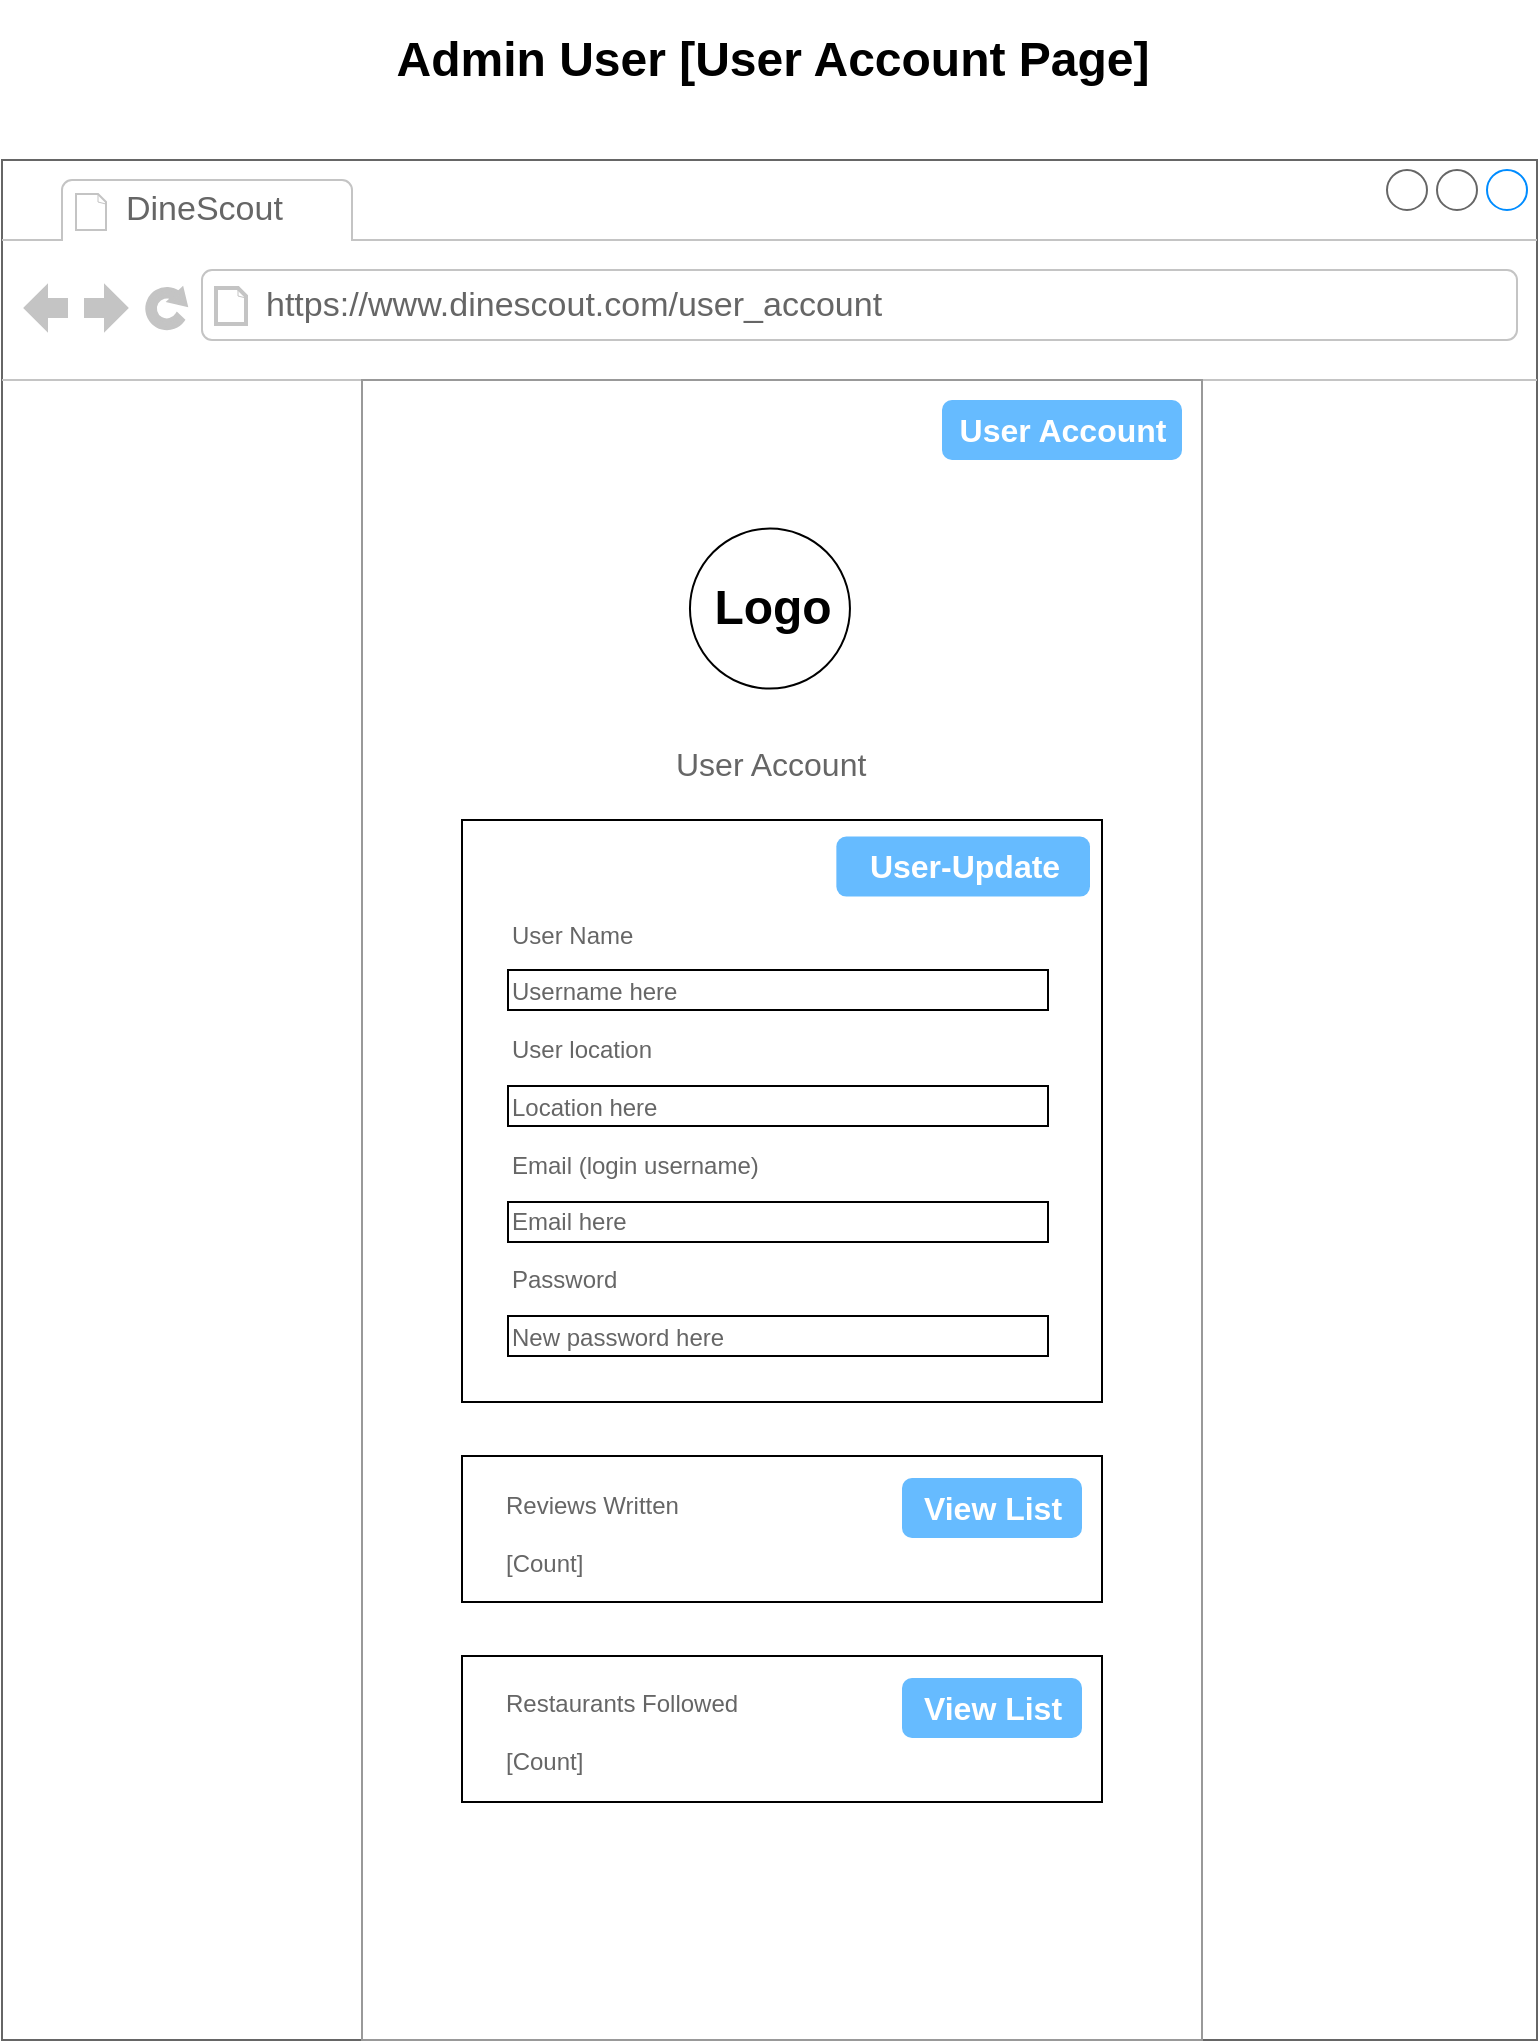 <mxfile version="24.8.0">
  <diagram name="Page-1" id="7DEqTBIz94n6Rveza3Td">
    <mxGraphModel dx="1498" dy="1097" grid="1" gridSize="10" guides="1" tooltips="1" connect="1" arrows="1" fold="1" page="1" pageScale="1" pageWidth="850" pageHeight="1100" math="0" shadow="0">
      <root>
        <mxCell id="0" />
        <mxCell id="1" parent="0" />
        <mxCell id="oLaJz7xng8UXdoUwY1kT-1" value="" style="strokeWidth=1;shadow=0;dashed=0;align=center;html=1;shape=mxgraph.mockup.containers.browserWindow;rSize=0;strokeColor=#666666;strokeColor2=#008cff;strokeColor3=#c4c4c4;mainText=,;recursiveResize=0;" vertex="1" parent="1">
          <mxGeometry x="40" y="120" width="767.5" height="940" as="geometry" />
        </mxCell>
        <mxCell id="oLaJz7xng8UXdoUwY1kT-2" value="DineScout" style="strokeWidth=1;shadow=0;dashed=0;align=center;html=1;shape=mxgraph.mockup.containers.anchor;fontSize=17;fontColor=#666666;align=left;whiteSpace=wrap;" vertex="1" parent="oLaJz7xng8UXdoUwY1kT-1">
          <mxGeometry x="60" y="12" width="110" height="26" as="geometry" />
        </mxCell>
        <mxCell id="oLaJz7xng8UXdoUwY1kT-3" value="https://www.dinescout.com/user_account" style="strokeWidth=1;shadow=0;dashed=0;align=center;html=1;shape=mxgraph.mockup.containers.anchor;rSize=0;fontSize=17;fontColor=#666666;align=left;" vertex="1" parent="oLaJz7xng8UXdoUwY1kT-1">
          <mxGeometry x="130" y="60" width="250" height="26" as="geometry" />
        </mxCell>
        <mxCell id="oLaJz7xng8UXdoUwY1kT-4" value="" style="strokeWidth=1;shadow=0;dashed=0;align=center;html=1;shape=mxgraph.mockup.forms.rrect;rSize=0;strokeColor=#999999;fillColor=#ffffff;" vertex="1" parent="oLaJz7xng8UXdoUwY1kT-1">
          <mxGeometry x="180" y="110" width="420" height="830" as="geometry" />
        </mxCell>
        <mxCell id="oLaJz7xng8UXdoUwY1kT-5" value="" style="rounded=0;whiteSpace=wrap;html=1;" vertex="1" parent="oLaJz7xng8UXdoUwY1kT-4">
          <mxGeometry x="50" y="220" width="320" height="291" as="geometry" />
        </mxCell>
        <mxCell id="oLaJz7xng8UXdoUwY1kT-6" value="" style="ellipse;whiteSpace=wrap;html=1;aspect=fixed;" vertex="1" parent="oLaJz7xng8UXdoUwY1kT-4">
          <mxGeometry x="163.98" y="74.303" width="80" height="80" as="geometry" />
        </mxCell>
        <mxCell id="oLaJz7xng8UXdoUwY1kT-7" value="Logo" style="text;strokeColor=none;fillColor=none;html=1;fontSize=24;fontStyle=1;verticalAlign=middle;align=center;" vertex="1" parent="oLaJz7xng8UXdoUwY1kT-4">
          <mxGeometry x="100" y="91.61" width="210" height="45.39" as="geometry" />
        </mxCell>
        <mxCell id="oLaJz7xng8UXdoUwY1kT-8" value="" style="strokeWidth=1;shadow=0;dashed=0;align=center;html=1;shape=mxgraph.mockup.forms.anchor;fontSize=12;fontColor=#666666;align=left;resizeWidth=1;spacingLeft=0;" vertex="1" parent="oLaJz7xng8UXdoUwY1kT-4">
          <mxGeometry x="164.5" y="581" width="115" height="20" as="geometry" />
        </mxCell>
        <mxCell id="oLaJz7xng8UXdoUwY1kT-9" value="" style="strokeWidth=1;shadow=0;dashed=0;align=center;html=1;shape=mxgraph.mockup.forms.anchor;fontSize=12;fontColor=#666666;align=left;resizeWidth=1;spacingLeft=0;" vertex="1" parent="oLaJz7xng8UXdoUwY1kT-4">
          <mxGeometry x="159" y="472" width="210" height="130" as="geometry" />
        </mxCell>
        <mxCell id="oLaJz7xng8UXdoUwY1kT-10" value="" style="rounded=0;whiteSpace=wrap;html=1;" vertex="1" parent="oLaJz7xng8UXdoUwY1kT-4">
          <mxGeometry x="50" y="538" width="320" height="73" as="geometry" />
        </mxCell>
        <mxCell id="oLaJz7xng8UXdoUwY1kT-11" value="&lt;div&gt;&lt;span style=&quot;background-color: initial;&quot;&gt;Reviews Written&lt;/span&gt;&lt;br&gt;&lt;/div&gt;&lt;div&gt;&lt;br&gt;&lt;/div&gt;&lt;div&gt;[Count]&lt;/div&gt;" style="strokeWidth=1;shadow=0;dashed=0;align=center;html=1;shape=mxgraph.mockup.forms.anchor;fontSize=12;fontColor=#666666;align=left;resizeWidth=1;spacingLeft=0;" vertex="1" parent="oLaJz7xng8UXdoUwY1kT-4">
          <mxGeometry x="69.5" y="512" width="210" height="130" as="geometry" />
        </mxCell>
        <mxCell id="oLaJz7xng8UXdoUwY1kT-12" value="View List" style="strokeWidth=1;shadow=0;dashed=0;align=center;html=1;shape=mxgraph.mockup.forms.rrect;rSize=5;strokeColor=none;fontColor=#ffffff;fillColor=#66bbff;fontSize=16;fontStyle=1;" vertex="1" parent="oLaJz7xng8UXdoUwY1kT-4">
          <mxGeometry x="270" y="549" width="90" height="30" as="geometry" />
        </mxCell>
        <mxCell id="oLaJz7xng8UXdoUwY1kT-13" value="" style="rounded=0;whiteSpace=wrap;html=1;" vertex="1" parent="oLaJz7xng8UXdoUwY1kT-4">
          <mxGeometry x="50" y="638" width="320" height="73" as="geometry" />
        </mxCell>
        <mxCell id="oLaJz7xng8UXdoUwY1kT-14" value="&lt;div&gt;Restaurants Followed&lt;/div&gt;&lt;div&gt;&lt;br&gt;&lt;/div&gt;&lt;div&gt;[Count]&lt;/div&gt;" style="strokeWidth=1;shadow=0;dashed=0;align=center;html=1;shape=mxgraph.mockup.forms.anchor;fontSize=12;fontColor=#666666;align=left;resizeWidth=1;spacingLeft=0;" vertex="1" parent="oLaJz7xng8UXdoUwY1kT-4">
          <mxGeometry x="69.5" y="611" width="210" height="130" as="geometry" />
        </mxCell>
        <mxCell id="oLaJz7xng8UXdoUwY1kT-15" value="View List" style="strokeWidth=1;shadow=0;dashed=0;align=center;html=1;shape=mxgraph.mockup.forms.rrect;rSize=5;strokeColor=none;fontColor=#ffffff;fillColor=#66bbff;fontSize=16;fontStyle=1;" vertex="1" parent="oLaJz7xng8UXdoUwY1kT-4">
          <mxGeometry x="270" y="649" width="90" height="30" as="geometry" />
        </mxCell>
        <mxCell id="oLaJz7xng8UXdoUwY1kT-16" value="" style="rounded=0;whiteSpace=wrap;html=1;" vertex="1" parent="oLaJz7xng8UXdoUwY1kT-4">
          <mxGeometry x="73" y="411" width="270" height="20" as="geometry" />
        </mxCell>
        <mxCell id="oLaJz7xng8UXdoUwY1kT-17" value="" style="rounded=0;whiteSpace=wrap;html=1;" vertex="1" parent="oLaJz7xng8UXdoUwY1kT-4">
          <mxGeometry x="73" y="468" width="270" height="20" as="geometry" />
        </mxCell>
        <mxCell id="oLaJz7xng8UXdoUwY1kT-18" value="User Account" style="strokeWidth=1;shadow=0;dashed=0;align=center;html=1;shape=mxgraph.mockup.forms.rrect;rSize=5;strokeColor=none;fontColor=#ffffff;fillColor=#66bbff;fontSize=16;fontStyle=1;" vertex="1" parent="oLaJz7xng8UXdoUwY1kT-4">
          <mxGeometry x="290" y="10" width="120" height="30" as="geometry" />
        </mxCell>
        <mxCell id="oLaJz7xng8UXdoUwY1kT-19" value="" style="rounded=0;whiteSpace=wrap;html=1;" vertex="1" parent="1">
          <mxGeometry x="293" y="525" width="270" height="20" as="geometry" />
        </mxCell>
        <mxCell id="oLaJz7xng8UXdoUwY1kT-20" value="User-Update" style="strokeWidth=1;shadow=0;dashed=0;align=center;html=1;shape=mxgraph.mockup.forms.rrect;rSize=5;strokeColor=none;fontColor=#ffffff;fillColor=#66bbff;fontSize=16;fontStyle=1;" vertex="1" parent="1">
          <mxGeometry x="457.18" y="458.3" width="126.82" height="30" as="geometry" />
        </mxCell>
        <mxCell id="oLaJz7xng8UXdoUwY1kT-21" value="&lt;span style=&quot;font-size: 16px;&quot;&gt;User Account&lt;/span&gt;" style="strokeWidth=1;shadow=0;dashed=0;align=center;html=1;shape=mxgraph.mockup.forms.anchor;fontSize=12;fontColor=#666666;align=left;resizeWidth=1;spacingLeft=0;" vertex="1" parent="1">
          <mxGeometry x="375" y="357" width="210" height="130" as="geometry" />
        </mxCell>
        <mxCell id="oLaJz7xng8UXdoUwY1kT-22" value="" style="rounded=0;whiteSpace=wrap;html=1;" vertex="1" parent="1">
          <mxGeometry x="293" y="583" width="270" height="20" as="geometry" />
        </mxCell>
        <mxCell id="oLaJz7xng8UXdoUwY1kT-23" value="User Name&lt;div&gt;&lt;br&gt;&lt;/div&gt;&lt;div&gt;Username here&lt;br&gt;&lt;div&gt;&lt;br&gt;&lt;/div&gt;&lt;div&gt;User location&lt;/div&gt;&lt;div&gt;&lt;br&gt;&lt;/div&gt;&lt;div&gt;Location here&lt;/div&gt;&lt;div&gt;&lt;br&gt;&lt;/div&gt;&lt;div&gt;Email (login username)&lt;/div&gt;&lt;div&gt;&lt;br&gt;&lt;/div&gt;&lt;div&gt;Email here&lt;/div&gt;&lt;div&gt;&lt;br&gt;&lt;/div&gt;&lt;div&gt;Password&lt;/div&gt;&lt;/div&gt;&lt;div&gt;&lt;br&gt;&lt;/div&gt;&lt;div&gt;New password here&lt;/div&gt;" style="strokeWidth=1;shadow=0;dashed=0;align=center;html=1;shape=mxgraph.mockup.forms.anchor;fontSize=12;fontColor=#666666;align=left;resizeWidth=1;spacingLeft=0;" vertex="1" parent="1">
          <mxGeometry x="293" y="543" width="210" height="130" as="geometry" />
        </mxCell>
        <mxCell id="oLaJz7xng8UXdoUwY1kT-24" value="Admin User [User Account Page]" style="text;strokeColor=none;fillColor=none;html=1;fontSize=24;fontStyle=1;verticalAlign=middle;align=center;" vertex="1" parent="1">
          <mxGeometry x="375" y="40" width="100" height="60" as="geometry" />
        </mxCell>
      </root>
    </mxGraphModel>
  </diagram>
</mxfile>
